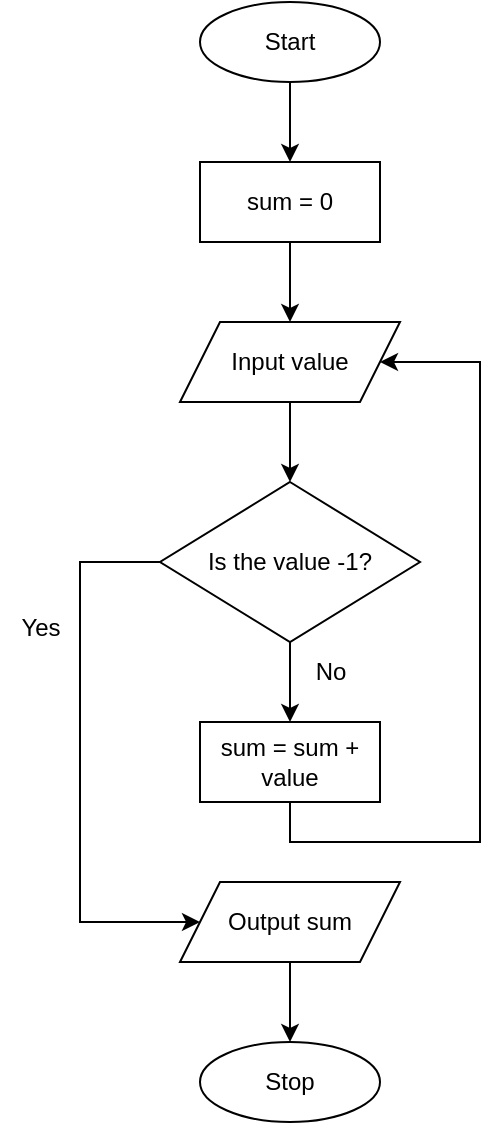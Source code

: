 <mxfile version="24.7.7">
  <diagram name="Page-1" id="e6wHuar8cyAkNmRzji5R">
    <mxGraphModel dx="1426" dy="757" grid="1" gridSize="10" guides="1" tooltips="1" connect="1" arrows="1" fold="1" page="1" pageScale="1" pageWidth="850" pageHeight="1100" math="0" shadow="0">
      <root>
        <mxCell id="0" />
        <mxCell id="1" parent="0" />
        <mxCell id="aHOBTLZ51QZTwN6Q_64S-4" style="edgeStyle=orthogonalEdgeStyle;rounded=0;orthogonalLoop=1;jettySize=auto;html=1;entryX=0.5;entryY=0;entryDx=0;entryDy=0;" edge="1" parent="1" source="aHOBTLZ51QZTwN6Q_64S-1" target="aHOBTLZ51QZTwN6Q_64S-2">
          <mxGeometry relative="1" as="geometry" />
        </mxCell>
        <mxCell id="aHOBTLZ51QZTwN6Q_64S-1" value="Start" style="ellipse;whiteSpace=wrap;html=1;" vertex="1" parent="1">
          <mxGeometry x="380" width="90" height="40" as="geometry" />
        </mxCell>
        <mxCell id="aHOBTLZ51QZTwN6Q_64S-5" style="edgeStyle=orthogonalEdgeStyle;rounded=0;orthogonalLoop=1;jettySize=auto;html=1;entryX=0.5;entryY=0;entryDx=0;entryDy=0;" edge="1" parent="1" source="aHOBTLZ51QZTwN6Q_64S-2" target="aHOBTLZ51QZTwN6Q_64S-3">
          <mxGeometry relative="1" as="geometry" />
        </mxCell>
        <mxCell id="aHOBTLZ51QZTwN6Q_64S-2" value="sum = 0" style="rounded=0;whiteSpace=wrap;html=1;" vertex="1" parent="1">
          <mxGeometry x="380" y="80" width="90" height="40" as="geometry" />
        </mxCell>
        <mxCell id="aHOBTLZ51QZTwN6Q_64S-7" style="edgeStyle=orthogonalEdgeStyle;rounded=0;orthogonalLoop=1;jettySize=auto;html=1;entryX=0.5;entryY=0;entryDx=0;entryDy=0;" edge="1" parent="1" source="aHOBTLZ51QZTwN6Q_64S-3" target="aHOBTLZ51QZTwN6Q_64S-6">
          <mxGeometry relative="1" as="geometry" />
        </mxCell>
        <mxCell id="aHOBTLZ51QZTwN6Q_64S-3" value="Input value" style="shape=parallelogram;perimeter=parallelogramPerimeter;whiteSpace=wrap;html=1;fixedSize=1;" vertex="1" parent="1">
          <mxGeometry x="370" y="160" width="110" height="40" as="geometry" />
        </mxCell>
        <mxCell id="aHOBTLZ51QZTwN6Q_64S-9" style="edgeStyle=orthogonalEdgeStyle;rounded=0;orthogonalLoop=1;jettySize=auto;html=1;entryX=0.5;entryY=0;entryDx=0;entryDy=0;" edge="1" parent="1" source="aHOBTLZ51QZTwN6Q_64S-6" target="aHOBTLZ51QZTwN6Q_64S-8">
          <mxGeometry relative="1" as="geometry" />
        </mxCell>
        <mxCell id="aHOBTLZ51QZTwN6Q_64S-16" style="edgeStyle=orthogonalEdgeStyle;rounded=0;orthogonalLoop=1;jettySize=auto;html=1;entryX=0;entryY=0.5;entryDx=0;entryDy=0;" edge="1" parent="1" source="aHOBTLZ51QZTwN6Q_64S-6" target="aHOBTLZ51QZTwN6Q_64S-13">
          <mxGeometry relative="1" as="geometry">
            <Array as="points">
              <mxPoint x="320" y="280" />
              <mxPoint x="320" y="460" />
            </Array>
          </mxGeometry>
        </mxCell>
        <mxCell id="aHOBTLZ51QZTwN6Q_64S-6" value="Is the value -1?" style="rhombus;whiteSpace=wrap;html=1;" vertex="1" parent="1">
          <mxGeometry x="360" y="240" width="130" height="80" as="geometry" />
        </mxCell>
        <mxCell id="aHOBTLZ51QZTwN6Q_64S-15" style="edgeStyle=orthogonalEdgeStyle;rounded=0;orthogonalLoop=1;jettySize=auto;html=1;entryX=1;entryY=0.5;entryDx=0;entryDy=0;" edge="1" parent="1" source="aHOBTLZ51QZTwN6Q_64S-8" target="aHOBTLZ51QZTwN6Q_64S-3">
          <mxGeometry relative="1" as="geometry">
            <Array as="points">
              <mxPoint x="425" y="420" />
              <mxPoint x="520" y="420" />
              <mxPoint x="520" y="180" />
            </Array>
          </mxGeometry>
        </mxCell>
        <mxCell id="aHOBTLZ51QZTwN6Q_64S-8" value="sum = sum + value" style="rounded=0;whiteSpace=wrap;html=1;" vertex="1" parent="1">
          <mxGeometry x="380" y="360" width="90" height="40" as="geometry" />
        </mxCell>
        <mxCell id="aHOBTLZ51QZTwN6Q_64S-12" style="edgeStyle=orthogonalEdgeStyle;rounded=0;orthogonalLoop=1;jettySize=auto;html=1;entryX=0.5;entryY=0;entryDx=0;entryDy=0;" edge="1" parent="1" source="aHOBTLZ51QZTwN6Q_64S-13" target="aHOBTLZ51QZTwN6Q_64S-14">
          <mxGeometry relative="1" as="geometry" />
        </mxCell>
        <mxCell id="aHOBTLZ51QZTwN6Q_64S-13" value="Output sum" style="shape=parallelogram;perimeter=parallelogramPerimeter;whiteSpace=wrap;html=1;fixedSize=1;" vertex="1" parent="1">
          <mxGeometry x="370" y="440" width="110" height="40" as="geometry" />
        </mxCell>
        <mxCell id="aHOBTLZ51QZTwN6Q_64S-14" value="Stop" style="ellipse;whiteSpace=wrap;html=1;" vertex="1" parent="1">
          <mxGeometry x="380" y="520" width="90" height="40" as="geometry" />
        </mxCell>
        <mxCell id="aHOBTLZ51QZTwN6Q_64S-18" value="No" style="text;html=1;align=center;verticalAlign=middle;resizable=0;points=[];autosize=1;strokeColor=none;fillColor=none;" vertex="1" parent="1">
          <mxGeometry x="425" y="320" width="40" height="30" as="geometry" />
        </mxCell>
        <mxCell id="aHOBTLZ51QZTwN6Q_64S-19" value="Yes" style="text;html=1;align=center;verticalAlign=middle;resizable=0;points=[];autosize=1;strokeColor=none;fillColor=none;" vertex="1" parent="1">
          <mxGeometry x="280" y="298" width="40" height="30" as="geometry" />
        </mxCell>
      </root>
    </mxGraphModel>
  </diagram>
</mxfile>
